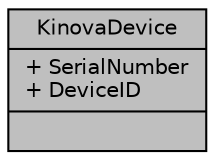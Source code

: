 digraph "KinovaDevice"
{
  edge [fontname="Helvetica",fontsize="10",labelfontname="Helvetica",labelfontsize="10"];
  node [fontname="Helvetica",fontsize="10",shape=record];
  Node1 [label="{KinovaDevice\n|+ SerialNumber\l+ DeviceID\l|}",height=0.2,width=0.4,color="black", fillcolor="grey75", style="filled", fontcolor="black"];
}
